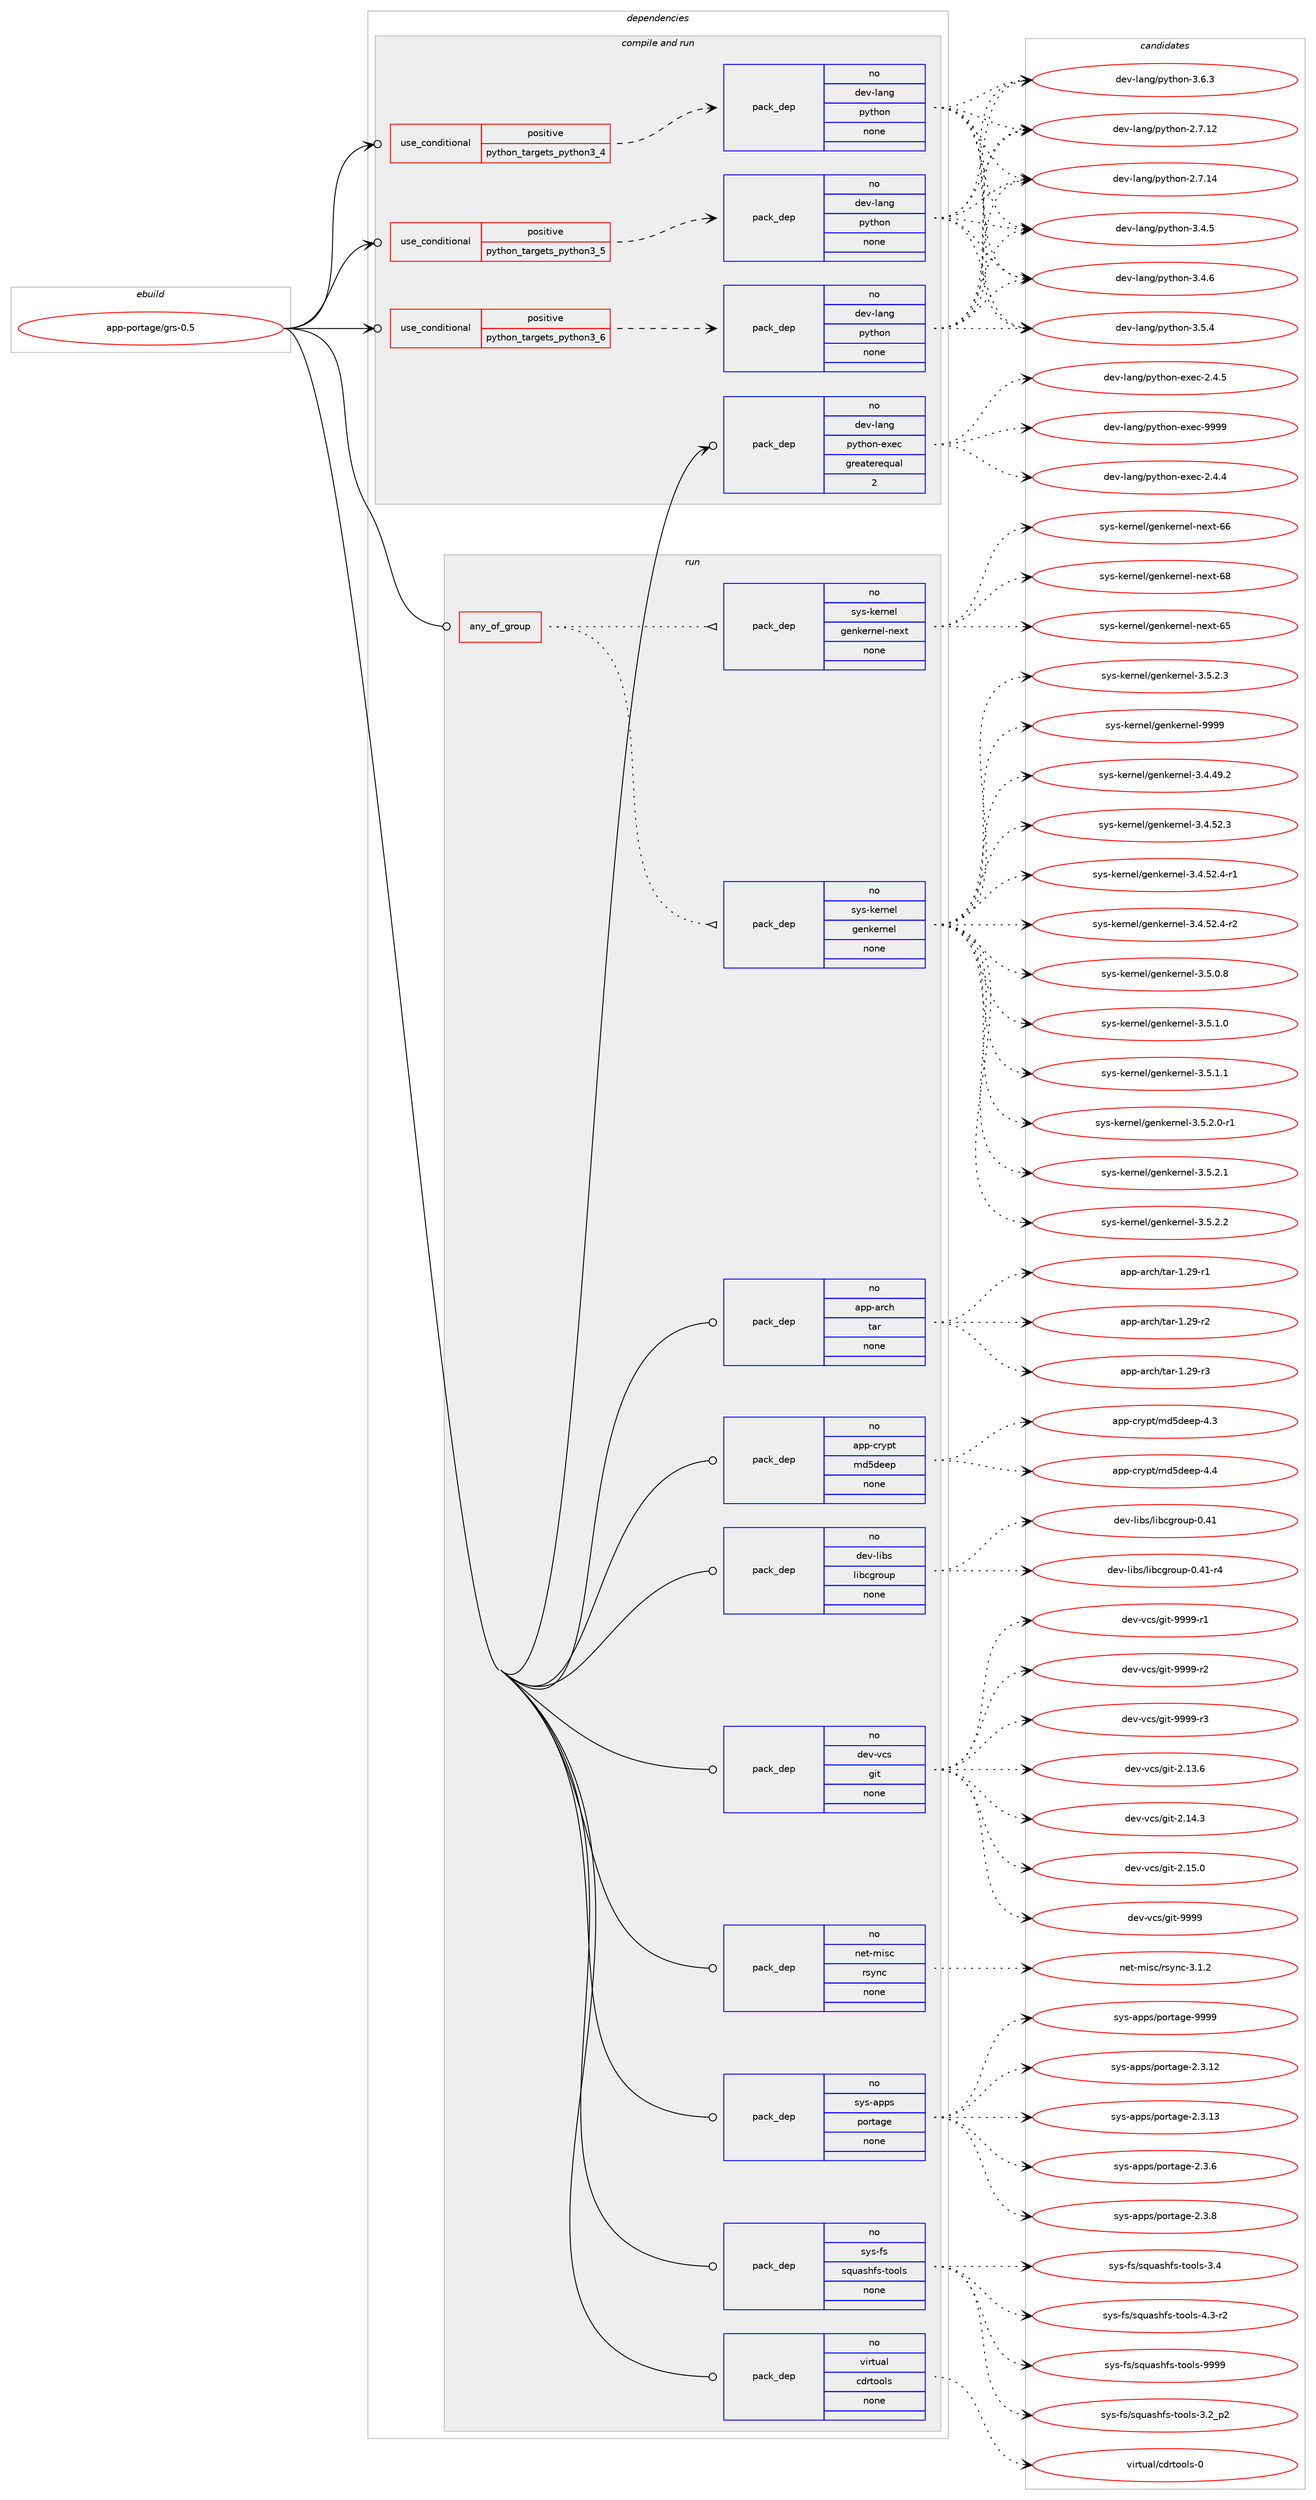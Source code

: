 digraph prolog {

# *************
# Graph options
# *************

newrank=true;
concentrate=true;
compound=true;
graph [rankdir=LR,fontname=Helvetica,fontsize=10,ranksep=1.5];#, ranksep=2.5, nodesep=0.2];
edge  [arrowhead=vee];
node  [fontname=Helvetica,fontsize=10];

# **********
# The ebuild
# **********

subgraph cluster_leftcol {
color=gray;
rank=same;
label=<<i>ebuild</i>>;
id [label="app-portage/grs-0.5", color=red, width=4, href="../app-portage/grs-0.5.svg"];
}

# ****************
# The dependencies
# ****************

subgraph cluster_midcol {
color=gray;
label=<<i>dependencies</i>>;
subgraph cluster_compile {
fillcolor="#eeeeee";
style=filled;
label=<<i>compile</i>>;
}
subgraph cluster_compileandrun {
fillcolor="#eeeeee";
style=filled;
label=<<i>compile and run</i>>;
subgraph cond13974 {
dependency53980 [label=<<TABLE BORDER="0" CELLBORDER="1" CELLSPACING="0" CELLPADDING="4"><TR><TD ROWSPAN="3" CELLPADDING="10">use_conditional</TD></TR><TR><TD>positive</TD></TR><TR><TD>python_targets_python3_4</TD></TR></TABLE>>, shape=none, color=red];
subgraph pack39037 {
dependency53981 [label=<<TABLE BORDER="0" CELLBORDER="1" CELLSPACING="0" CELLPADDING="4" WIDTH="220"><TR><TD ROWSPAN="6" CELLPADDING="30">pack_dep</TD></TR><TR><TD WIDTH="110">no</TD></TR><TR><TD>dev-lang</TD></TR><TR><TD>python</TD></TR><TR><TD>none</TD></TR><TR><TD></TD></TR></TABLE>>, shape=none, color=blue];
}
dependency53980:e -> dependency53981:w [weight=20,style="dashed",arrowhead="vee"];
}
id:e -> dependency53980:w [weight=20,style="solid",arrowhead="odotvee"];
subgraph cond13975 {
dependency53982 [label=<<TABLE BORDER="0" CELLBORDER="1" CELLSPACING="0" CELLPADDING="4"><TR><TD ROWSPAN="3" CELLPADDING="10">use_conditional</TD></TR><TR><TD>positive</TD></TR><TR><TD>python_targets_python3_5</TD></TR></TABLE>>, shape=none, color=red];
subgraph pack39038 {
dependency53983 [label=<<TABLE BORDER="0" CELLBORDER="1" CELLSPACING="0" CELLPADDING="4" WIDTH="220"><TR><TD ROWSPAN="6" CELLPADDING="30">pack_dep</TD></TR><TR><TD WIDTH="110">no</TD></TR><TR><TD>dev-lang</TD></TR><TR><TD>python</TD></TR><TR><TD>none</TD></TR><TR><TD></TD></TR></TABLE>>, shape=none, color=blue];
}
dependency53982:e -> dependency53983:w [weight=20,style="dashed",arrowhead="vee"];
}
id:e -> dependency53982:w [weight=20,style="solid",arrowhead="odotvee"];
subgraph cond13976 {
dependency53984 [label=<<TABLE BORDER="0" CELLBORDER="1" CELLSPACING="0" CELLPADDING="4"><TR><TD ROWSPAN="3" CELLPADDING="10">use_conditional</TD></TR><TR><TD>positive</TD></TR><TR><TD>python_targets_python3_6</TD></TR></TABLE>>, shape=none, color=red];
subgraph pack39039 {
dependency53985 [label=<<TABLE BORDER="0" CELLBORDER="1" CELLSPACING="0" CELLPADDING="4" WIDTH="220"><TR><TD ROWSPAN="6" CELLPADDING="30">pack_dep</TD></TR><TR><TD WIDTH="110">no</TD></TR><TR><TD>dev-lang</TD></TR><TR><TD>python</TD></TR><TR><TD>none</TD></TR><TR><TD></TD></TR></TABLE>>, shape=none, color=blue];
}
dependency53984:e -> dependency53985:w [weight=20,style="dashed",arrowhead="vee"];
}
id:e -> dependency53984:w [weight=20,style="solid",arrowhead="odotvee"];
subgraph pack39040 {
dependency53986 [label=<<TABLE BORDER="0" CELLBORDER="1" CELLSPACING="0" CELLPADDING="4" WIDTH="220"><TR><TD ROWSPAN="6" CELLPADDING="30">pack_dep</TD></TR><TR><TD WIDTH="110">no</TD></TR><TR><TD>dev-lang</TD></TR><TR><TD>python-exec</TD></TR><TR><TD>greaterequal</TD></TR><TR><TD>2</TD></TR></TABLE>>, shape=none, color=blue];
}
id:e -> dependency53986:w [weight=20,style="solid",arrowhead="odotvee"];
}
subgraph cluster_run {
fillcolor="#eeeeee";
style=filled;
label=<<i>run</i>>;
subgraph any947 {
dependency53987 [label=<<TABLE BORDER="0" CELLBORDER="1" CELLSPACING="0" CELLPADDING="4"><TR><TD CELLPADDING="10">any_of_group</TD></TR></TABLE>>, shape=none, color=red];subgraph pack39041 {
dependency53988 [label=<<TABLE BORDER="0" CELLBORDER="1" CELLSPACING="0" CELLPADDING="4" WIDTH="220"><TR><TD ROWSPAN="6" CELLPADDING="30">pack_dep</TD></TR><TR><TD WIDTH="110">no</TD></TR><TR><TD>sys-kernel</TD></TR><TR><TD>genkernel</TD></TR><TR><TD>none</TD></TR><TR><TD></TD></TR></TABLE>>, shape=none, color=blue];
}
dependency53987:e -> dependency53988:w [weight=20,style="dotted",arrowhead="oinv"];
subgraph pack39042 {
dependency53989 [label=<<TABLE BORDER="0" CELLBORDER="1" CELLSPACING="0" CELLPADDING="4" WIDTH="220"><TR><TD ROWSPAN="6" CELLPADDING="30">pack_dep</TD></TR><TR><TD WIDTH="110">no</TD></TR><TR><TD>sys-kernel</TD></TR><TR><TD>genkernel-next</TD></TR><TR><TD>none</TD></TR><TR><TD></TD></TR></TABLE>>, shape=none, color=blue];
}
dependency53987:e -> dependency53989:w [weight=20,style="dotted",arrowhead="oinv"];
}
id:e -> dependency53987:w [weight=20,style="solid",arrowhead="odot"];
subgraph pack39043 {
dependency53990 [label=<<TABLE BORDER="0" CELLBORDER="1" CELLSPACING="0" CELLPADDING="4" WIDTH="220"><TR><TD ROWSPAN="6" CELLPADDING="30">pack_dep</TD></TR><TR><TD WIDTH="110">no</TD></TR><TR><TD>app-arch</TD></TR><TR><TD>tar</TD></TR><TR><TD>none</TD></TR><TR><TD></TD></TR></TABLE>>, shape=none, color=blue];
}
id:e -> dependency53990:w [weight=20,style="solid",arrowhead="odot"];
subgraph pack39044 {
dependency53991 [label=<<TABLE BORDER="0" CELLBORDER="1" CELLSPACING="0" CELLPADDING="4" WIDTH="220"><TR><TD ROWSPAN="6" CELLPADDING="30">pack_dep</TD></TR><TR><TD WIDTH="110">no</TD></TR><TR><TD>app-crypt</TD></TR><TR><TD>md5deep</TD></TR><TR><TD>none</TD></TR><TR><TD></TD></TR></TABLE>>, shape=none, color=blue];
}
id:e -> dependency53991:w [weight=20,style="solid",arrowhead="odot"];
subgraph pack39045 {
dependency53992 [label=<<TABLE BORDER="0" CELLBORDER="1" CELLSPACING="0" CELLPADDING="4" WIDTH="220"><TR><TD ROWSPAN="6" CELLPADDING="30">pack_dep</TD></TR><TR><TD WIDTH="110">no</TD></TR><TR><TD>dev-libs</TD></TR><TR><TD>libcgroup</TD></TR><TR><TD>none</TD></TR><TR><TD></TD></TR></TABLE>>, shape=none, color=blue];
}
id:e -> dependency53992:w [weight=20,style="solid",arrowhead="odot"];
subgraph pack39046 {
dependency53993 [label=<<TABLE BORDER="0" CELLBORDER="1" CELLSPACING="0" CELLPADDING="4" WIDTH="220"><TR><TD ROWSPAN="6" CELLPADDING="30">pack_dep</TD></TR><TR><TD WIDTH="110">no</TD></TR><TR><TD>dev-vcs</TD></TR><TR><TD>git</TD></TR><TR><TD>none</TD></TR><TR><TD></TD></TR></TABLE>>, shape=none, color=blue];
}
id:e -> dependency53993:w [weight=20,style="solid",arrowhead="odot"];
subgraph pack39047 {
dependency53994 [label=<<TABLE BORDER="0" CELLBORDER="1" CELLSPACING="0" CELLPADDING="4" WIDTH="220"><TR><TD ROWSPAN="6" CELLPADDING="30">pack_dep</TD></TR><TR><TD WIDTH="110">no</TD></TR><TR><TD>net-misc</TD></TR><TR><TD>rsync</TD></TR><TR><TD>none</TD></TR><TR><TD></TD></TR></TABLE>>, shape=none, color=blue];
}
id:e -> dependency53994:w [weight=20,style="solid",arrowhead="odot"];
subgraph pack39048 {
dependency53995 [label=<<TABLE BORDER="0" CELLBORDER="1" CELLSPACING="0" CELLPADDING="4" WIDTH="220"><TR><TD ROWSPAN="6" CELLPADDING="30">pack_dep</TD></TR><TR><TD WIDTH="110">no</TD></TR><TR><TD>sys-apps</TD></TR><TR><TD>portage</TD></TR><TR><TD>none</TD></TR><TR><TD></TD></TR></TABLE>>, shape=none, color=blue];
}
id:e -> dependency53995:w [weight=20,style="solid",arrowhead="odot"];
subgraph pack39049 {
dependency53996 [label=<<TABLE BORDER="0" CELLBORDER="1" CELLSPACING="0" CELLPADDING="4" WIDTH="220"><TR><TD ROWSPAN="6" CELLPADDING="30">pack_dep</TD></TR><TR><TD WIDTH="110">no</TD></TR><TR><TD>sys-fs</TD></TR><TR><TD>squashfs-tools</TD></TR><TR><TD>none</TD></TR><TR><TD></TD></TR></TABLE>>, shape=none, color=blue];
}
id:e -> dependency53996:w [weight=20,style="solid",arrowhead="odot"];
subgraph pack39050 {
dependency53997 [label=<<TABLE BORDER="0" CELLBORDER="1" CELLSPACING="0" CELLPADDING="4" WIDTH="220"><TR><TD ROWSPAN="6" CELLPADDING="30">pack_dep</TD></TR><TR><TD WIDTH="110">no</TD></TR><TR><TD>virtual</TD></TR><TR><TD>cdrtools</TD></TR><TR><TD>none</TD></TR><TR><TD></TD></TR></TABLE>>, shape=none, color=blue];
}
id:e -> dependency53997:w [weight=20,style="solid",arrowhead="odot"];
}
}

# **************
# The candidates
# **************

subgraph cluster_choices {
rank=same;
color=gray;
label=<<i>candidates</i>>;

subgraph choice39037 {
color=black;
nodesep=1;
choice10010111845108971101034711212111610411111045504655464950 [label="dev-lang/python-2.7.12", color=red, width=4,href="../dev-lang/python-2.7.12.svg"];
choice10010111845108971101034711212111610411111045504655464952 [label="dev-lang/python-2.7.14", color=red, width=4,href="../dev-lang/python-2.7.14.svg"];
choice100101118451089711010347112121116104111110455146524653 [label="dev-lang/python-3.4.5", color=red, width=4,href="../dev-lang/python-3.4.5.svg"];
choice100101118451089711010347112121116104111110455146524654 [label="dev-lang/python-3.4.6", color=red, width=4,href="../dev-lang/python-3.4.6.svg"];
choice100101118451089711010347112121116104111110455146534652 [label="dev-lang/python-3.5.4", color=red, width=4,href="../dev-lang/python-3.5.4.svg"];
choice100101118451089711010347112121116104111110455146544651 [label="dev-lang/python-3.6.3", color=red, width=4,href="../dev-lang/python-3.6.3.svg"];
dependency53981:e -> choice10010111845108971101034711212111610411111045504655464950:w [style=dotted,weight="100"];
dependency53981:e -> choice10010111845108971101034711212111610411111045504655464952:w [style=dotted,weight="100"];
dependency53981:e -> choice100101118451089711010347112121116104111110455146524653:w [style=dotted,weight="100"];
dependency53981:e -> choice100101118451089711010347112121116104111110455146524654:w [style=dotted,weight="100"];
dependency53981:e -> choice100101118451089711010347112121116104111110455146534652:w [style=dotted,weight="100"];
dependency53981:e -> choice100101118451089711010347112121116104111110455146544651:w [style=dotted,weight="100"];
}
subgraph choice39038 {
color=black;
nodesep=1;
choice10010111845108971101034711212111610411111045504655464950 [label="dev-lang/python-2.7.12", color=red, width=4,href="../dev-lang/python-2.7.12.svg"];
choice10010111845108971101034711212111610411111045504655464952 [label="dev-lang/python-2.7.14", color=red, width=4,href="../dev-lang/python-2.7.14.svg"];
choice100101118451089711010347112121116104111110455146524653 [label="dev-lang/python-3.4.5", color=red, width=4,href="../dev-lang/python-3.4.5.svg"];
choice100101118451089711010347112121116104111110455146524654 [label="dev-lang/python-3.4.6", color=red, width=4,href="../dev-lang/python-3.4.6.svg"];
choice100101118451089711010347112121116104111110455146534652 [label="dev-lang/python-3.5.4", color=red, width=4,href="../dev-lang/python-3.5.4.svg"];
choice100101118451089711010347112121116104111110455146544651 [label="dev-lang/python-3.6.3", color=red, width=4,href="../dev-lang/python-3.6.3.svg"];
dependency53983:e -> choice10010111845108971101034711212111610411111045504655464950:w [style=dotted,weight="100"];
dependency53983:e -> choice10010111845108971101034711212111610411111045504655464952:w [style=dotted,weight="100"];
dependency53983:e -> choice100101118451089711010347112121116104111110455146524653:w [style=dotted,weight="100"];
dependency53983:e -> choice100101118451089711010347112121116104111110455146524654:w [style=dotted,weight="100"];
dependency53983:e -> choice100101118451089711010347112121116104111110455146534652:w [style=dotted,weight="100"];
dependency53983:e -> choice100101118451089711010347112121116104111110455146544651:w [style=dotted,weight="100"];
}
subgraph choice39039 {
color=black;
nodesep=1;
choice10010111845108971101034711212111610411111045504655464950 [label="dev-lang/python-2.7.12", color=red, width=4,href="../dev-lang/python-2.7.12.svg"];
choice10010111845108971101034711212111610411111045504655464952 [label="dev-lang/python-2.7.14", color=red, width=4,href="../dev-lang/python-2.7.14.svg"];
choice100101118451089711010347112121116104111110455146524653 [label="dev-lang/python-3.4.5", color=red, width=4,href="../dev-lang/python-3.4.5.svg"];
choice100101118451089711010347112121116104111110455146524654 [label="dev-lang/python-3.4.6", color=red, width=4,href="../dev-lang/python-3.4.6.svg"];
choice100101118451089711010347112121116104111110455146534652 [label="dev-lang/python-3.5.4", color=red, width=4,href="../dev-lang/python-3.5.4.svg"];
choice100101118451089711010347112121116104111110455146544651 [label="dev-lang/python-3.6.3", color=red, width=4,href="../dev-lang/python-3.6.3.svg"];
dependency53985:e -> choice10010111845108971101034711212111610411111045504655464950:w [style=dotted,weight="100"];
dependency53985:e -> choice10010111845108971101034711212111610411111045504655464952:w [style=dotted,weight="100"];
dependency53985:e -> choice100101118451089711010347112121116104111110455146524653:w [style=dotted,weight="100"];
dependency53985:e -> choice100101118451089711010347112121116104111110455146524654:w [style=dotted,weight="100"];
dependency53985:e -> choice100101118451089711010347112121116104111110455146534652:w [style=dotted,weight="100"];
dependency53985:e -> choice100101118451089711010347112121116104111110455146544651:w [style=dotted,weight="100"];
}
subgraph choice39040 {
color=black;
nodesep=1;
choice1001011184510897110103471121211161041111104510112010199455046524652 [label="dev-lang/python-exec-2.4.4", color=red, width=4,href="../dev-lang/python-exec-2.4.4.svg"];
choice1001011184510897110103471121211161041111104510112010199455046524653 [label="dev-lang/python-exec-2.4.5", color=red, width=4,href="../dev-lang/python-exec-2.4.5.svg"];
choice10010111845108971101034711212111610411111045101120101994557575757 [label="dev-lang/python-exec-9999", color=red, width=4,href="../dev-lang/python-exec-9999.svg"];
dependency53986:e -> choice1001011184510897110103471121211161041111104510112010199455046524652:w [style=dotted,weight="100"];
dependency53986:e -> choice1001011184510897110103471121211161041111104510112010199455046524653:w [style=dotted,weight="100"];
dependency53986:e -> choice10010111845108971101034711212111610411111045101120101994557575757:w [style=dotted,weight="100"];
}
subgraph choice39041 {
color=black;
nodesep=1;
choice1151211154510710111411010110847103101110107101114110101108455146524652574650 [label="sys-kernel/genkernel-3.4.49.2", color=red, width=4,href="../sys-kernel/genkernel-3.4.49.2.svg"];
choice1151211154510710111411010110847103101110107101114110101108455146524653504651 [label="sys-kernel/genkernel-3.4.52.3", color=red, width=4,href="../sys-kernel/genkernel-3.4.52.3.svg"];
choice11512111545107101114110101108471031011101071011141101011084551465246535046524511449 [label="sys-kernel/genkernel-3.4.52.4-r1", color=red, width=4,href="../sys-kernel/genkernel-3.4.52.4-r1.svg"];
choice11512111545107101114110101108471031011101071011141101011084551465246535046524511450 [label="sys-kernel/genkernel-3.4.52.4-r2", color=red, width=4,href="../sys-kernel/genkernel-3.4.52.4-r2.svg"];
choice11512111545107101114110101108471031011101071011141101011084551465346484656 [label="sys-kernel/genkernel-3.5.0.8", color=red, width=4,href="../sys-kernel/genkernel-3.5.0.8.svg"];
choice11512111545107101114110101108471031011101071011141101011084551465346494648 [label="sys-kernel/genkernel-3.5.1.0", color=red, width=4,href="../sys-kernel/genkernel-3.5.1.0.svg"];
choice11512111545107101114110101108471031011101071011141101011084551465346494649 [label="sys-kernel/genkernel-3.5.1.1", color=red, width=4,href="../sys-kernel/genkernel-3.5.1.1.svg"];
choice115121115451071011141101011084710310111010710111411010110845514653465046484511449 [label="sys-kernel/genkernel-3.5.2.0-r1", color=red, width=4,href="../sys-kernel/genkernel-3.5.2.0-r1.svg"];
choice11512111545107101114110101108471031011101071011141101011084551465346504649 [label="sys-kernel/genkernel-3.5.2.1", color=red, width=4,href="../sys-kernel/genkernel-3.5.2.1.svg"];
choice11512111545107101114110101108471031011101071011141101011084551465346504650 [label="sys-kernel/genkernel-3.5.2.2", color=red, width=4,href="../sys-kernel/genkernel-3.5.2.2.svg"];
choice11512111545107101114110101108471031011101071011141101011084551465346504651 [label="sys-kernel/genkernel-3.5.2.3", color=red, width=4,href="../sys-kernel/genkernel-3.5.2.3.svg"];
choice11512111545107101114110101108471031011101071011141101011084557575757 [label="sys-kernel/genkernel-9999", color=red, width=4,href="../sys-kernel/genkernel-9999.svg"];
dependency53988:e -> choice1151211154510710111411010110847103101110107101114110101108455146524652574650:w [style=dotted,weight="100"];
dependency53988:e -> choice1151211154510710111411010110847103101110107101114110101108455146524653504651:w [style=dotted,weight="100"];
dependency53988:e -> choice11512111545107101114110101108471031011101071011141101011084551465246535046524511449:w [style=dotted,weight="100"];
dependency53988:e -> choice11512111545107101114110101108471031011101071011141101011084551465246535046524511450:w [style=dotted,weight="100"];
dependency53988:e -> choice11512111545107101114110101108471031011101071011141101011084551465346484656:w [style=dotted,weight="100"];
dependency53988:e -> choice11512111545107101114110101108471031011101071011141101011084551465346494648:w [style=dotted,weight="100"];
dependency53988:e -> choice11512111545107101114110101108471031011101071011141101011084551465346494649:w [style=dotted,weight="100"];
dependency53988:e -> choice115121115451071011141101011084710310111010710111411010110845514653465046484511449:w [style=dotted,weight="100"];
dependency53988:e -> choice11512111545107101114110101108471031011101071011141101011084551465346504649:w [style=dotted,weight="100"];
dependency53988:e -> choice11512111545107101114110101108471031011101071011141101011084551465346504650:w [style=dotted,weight="100"];
dependency53988:e -> choice11512111545107101114110101108471031011101071011141101011084551465346504651:w [style=dotted,weight="100"];
dependency53988:e -> choice11512111545107101114110101108471031011101071011141101011084557575757:w [style=dotted,weight="100"];
}
subgraph choice39042 {
color=black;
nodesep=1;
choice115121115451071011141101011084710310111010710111411010110845110101120116455453 [label="sys-kernel/genkernel-next-65", color=red, width=4,href="../sys-kernel/genkernel-next-65.svg"];
choice115121115451071011141101011084710310111010710111411010110845110101120116455454 [label="sys-kernel/genkernel-next-66", color=red, width=4,href="../sys-kernel/genkernel-next-66.svg"];
choice115121115451071011141101011084710310111010710111411010110845110101120116455456 [label="sys-kernel/genkernel-next-68", color=red, width=4,href="../sys-kernel/genkernel-next-68.svg"];
dependency53989:e -> choice115121115451071011141101011084710310111010710111411010110845110101120116455453:w [style=dotted,weight="100"];
dependency53989:e -> choice115121115451071011141101011084710310111010710111411010110845110101120116455454:w [style=dotted,weight="100"];
dependency53989:e -> choice115121115451071011141101011084710310111010710111411010110845110101120116455456:w [style=dotted,weight="100"];
}
subgraph choice39043 {
color=black;
nodesep=1;
choice97112112459711499104471169711445494650574511449 [label="app-arch/tar-1.29-r1", color=red, width=4,href="../app-arch/tar-1.29-r1.svg"];
choice97112112459711499104471169711445494650574511450 [label="app-arch/tar-1.29-r2", color=red, width=4,href="../app-arch/tar-1.29-r2.svg"];
choice97112112459711499104471169711445494650574511451 [label="app-arch/tar-1.29-r3", color=red, width=4,href="../app-arch/tar-1.29-r3.svg"];
dependency53990:e -> choice97112112459711499104471169711445494650574511449:w [style=dotted,weight="100"];
dependency53990:e -> choice97112112459711499104471169711445494650574511450:w [style=dotted,weight="100"];
dependency53990:e -> choice97112112459711499104471169711445494650574511451:w [style=dotted,weight="100"];
}
subgraph choice39044 {
color=black;
nodesep=1;
choice971121124599114121112116471091005310010110111245524651 [label="app-crypt/md5deep-4.3", color=red, width=4,href="../app-crypt/md5deep-4.3.svg"];
choice971121124599114121112116471091005310010110111245524652 [label="app-crypt/md5deep-4.4", color=red, width=4,href="../app-crypt/md5deep-4.4.svg"];
dependency53991:e -> choice971121124599114121112116471091005310010110111245524651:w [style=dotted,weight="100"];
dependency53991:e -> choice971121124599114121112116471091005310010110111245524652:w [style=dotted,weight="100"];
}
subgraph choice39045 {
color=black;
nodesep=1;
choice10010111845108105981154710810598991031141111171124548465249 [label="dev-libs/libcgroup-0.41", color=red, width=4,href="../dev-libs/libcgroup-0.41.svg"];
choice100101118451081059811547108105989910311411111711245484652494511452 [label="dev-libs/libcgroup-0.41-r4", color=red, width=4,href="../dev-libs/libcgroup-0.41-r4.svg"];
dependency53992:e -> choice10010111845108105981154710810598991031141111171124548465249:w [style=dotted,weight="100"];
dependency53992:e -> choice100101118451081059811547108105989910311411111711245484652494511452:w [style=dotted,weight="100"];
}
subgraph choice39046 {
color=black;
nodesep=1;
choice10010111845118991154710310511645504649514654 [label="dev-vcs/git-2.13.6", color=red, width=4,href="../dev-vcs/git-2.13.6.svg"];
choice10010111845118991154710310511645504649524651 [label="dev-vcs/git-2.14.3", color=red, width=4,href="../dev-vcs/git-2.14.3.svg"];
choice10010111845118991154710310511645504649534648 [label="dev-vcs/git-2.15.0", color=red, width=4,href="../dev-vcs/git-2.15.0.svg"];
choice1001011184511899115471031051164557575757 [label="dev-vcs/git-9999", color=red, width=4,href="../dev-vcs/git-9999.svg"];
choice10010111845118991154710310511645575757574511449 [label="dev-vcs/git-9999-r1", color=red, width=4,href="../dev-vcs/git-9999-r1.svg"];
choice10010111845118991154710310511645575757574511450 [label="dev-vcs/git-9999-r2", color=red, width=4,href="../dev-vcs/git-9999-r2.svg"];
choice10010111845118991154710310511645575757574511451 [label="dev-vcs/git-9999-r3", color=red, width=4,href="../dev-vcs/git-9999-r3.svg"];
dependency53993:e -> choice10010111845118991154710310511645504649514654:w [style=dotted,weight="100"];
dependency53993:e -> choice10010111845118991154710310511645504649524651:w [style=dotted,weight="100"];
dependency53993:e -> choice10010111845118991154710310511645504649534648:w [style=dotted,weight="100"];
dependency53993:e -> choice1001011184511899115471031051164557575757:w [style=dotted,weight="100"];
dependency53993:e -> choice10010111845118991154710310511645575757574511449:w [style=dotted,weight="100"];
dependency53993:e -> choice10010111845118991154710310511645575757574511450:w [style=dotted,weight="100"];
dependency53993:e -> choice10010111845118991154710310511645575757574511451:w [style=dotted,weight="100"];
}
subgraph choice39047 {
color=black;
nodesep=1;
choice11010111645109105115994711411512111099455146494650 [label="net-misc/rsync-3.1.2", color=red, width=4,href="../net-misc/rsync-3.1.2.svg"];
dependency53994:e -> choice11010111645109105115994711411512111099455146494650:w [style=dotted,weight="100"];
}
subgraph choice39048 {
color=black;
nodesep=1;
choice1151211154597112112115471121111141169710310145504651464950 [label="sys-apps/portage-2.3.12", color=red, width=4,href="../sys-apps/portage-2.3.12.svg"];
choice1151211154597112112115471121111141169710310145504651464951 [label="sys-apps/portage-2.3.13", color=red, width=4,href="../sys-apps/portage-2.3.13.svg"];
choice11512111545971121121154711211111411697103101455046514654 [label="sys-apps/portage-2.3.6", color=red, width=4,href="../sys-apps/portage-2.3.6.svg"];
choice11512111545971121121154711211111411697103101455046514656 [label="sys-apps/portage-2.3.8", color=red, width=4,href="../sys-apps/portage-2.3.8.svg"];
choice115121115459711211211547112111114116971031014557575757 [label="sys-apps/portage-9999", color=red, width=4,href="../sys-apps/portage-9999.svg"];
dependency53995:e -> choice1151211154597112112115471121111141169710310145504651464950:w [style=dotted,weight="100"];
dependency53995:e -> choice1151211154597112112115471121111141169710310145504651464951:w [style=dotted,weight="100"];
dependency53995:e -> choice11512111545971121121154711211111411697103101455046514654:w [style=dotted,weight="100"];
dependency53995:e -> choice11512111545971121121154711211111411697103101455046514656:w [style=dotted,weight="100"];
dependency53995:e -> choice115121115459711211211547112111114116971031014557575757:w [style=dotted,weight="100"];
}
subgraph choice39049 {
color=black;
nodesep=1;
choice11512111545102115471151131179711510410211545116111111108115455146509511250 [label="sys-fs/squashfs-tools-3.2_p2", color=red, width=4,href="../sys-fs/squashfs-tools-3.2_p2.svg"];
choice1151211154510211547115113117971151041021154511611111110811545514652 [label="sys-fs/squashfs-tools-3.4", color=red, width=4,href="../sys-fs/squashfs-tools-3.4.svg"];
choice11512111545102115471151131179711510410211545116111111108115455246514511450 [label="sys-fs/squashfs-tools-4.3-r2", color=red, width=4,href="../sys-fs/squashfs-tools-4.3-r2.svg"];
choice115121115451021154711511311797115104102115451161111111081154557575757 [label="sys-fs/squashfs-tools-9999", color=red, width=4,href="../sys-fs/squashfs-tools-9999.svg"];
dependency53996:e -> choice11512111545102115471151131179711510410211545116111111108115455146509511250:w [style=dotted,weight="100"];
dependency53996:e -> choice1151211154510211547115113117971151041021154511611111110811545514652:w [style=dotted,weight="100"];
dependency53996:e -> choice11512111545102115471151131179711510410211545116111111108115455246514511450:w [style=dotted,weight="100"];
dependency53996:e -> choice115121115451021154711511311797115104102115451161111111081154557575757:w [style=dotted,weight="100"];
}
subgraph choice39050 {
color=black;
nodesep=1;
choice1181051141161179710847991001141161111111081154548 [label="virtual/cdrtools-0", color=red, width=4,href="../virtual/cdrtools-0.svg"];
dependency53997:e -> choice1181051141161179710847991001141161111111081154548:w [style=dotted,weight="100"];
}
}

}
